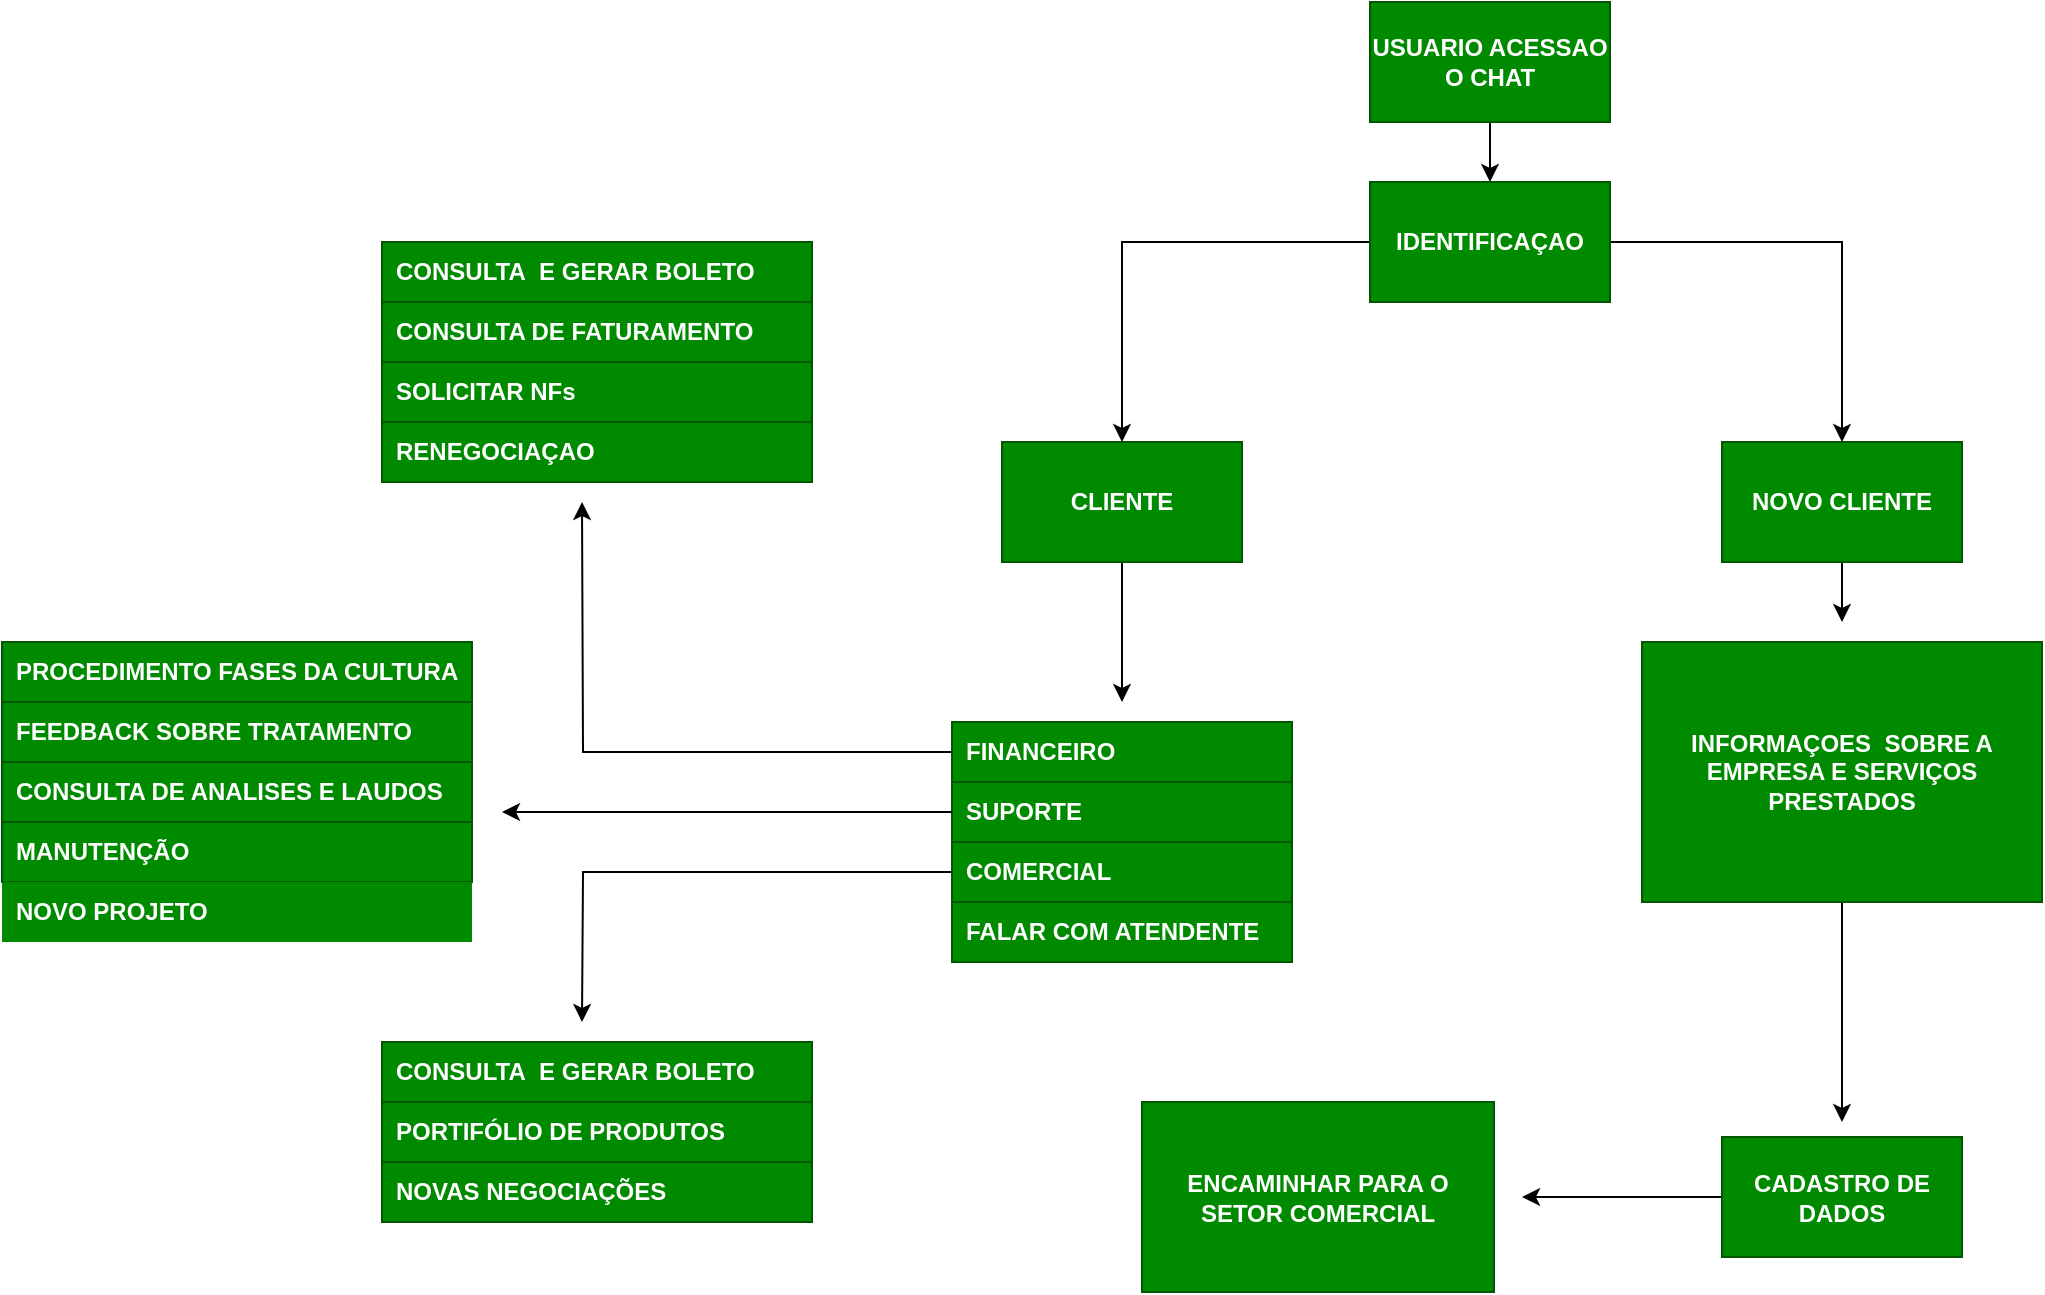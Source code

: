 <mxfile version="24.8.0">
  <diagram name="Página-1" id="OG0YQX7MiFhudg68uAaz">
    <mxGraphModel dx="2659" dy="780" grid="1" gridSize="10" guides="1" tooltips="1" connect="1" arrows="1" fold="1" page="1" pageScale="1" pageWidth="827" pageHeight="1169" math="0" shadow="0">
      <root>
        <mxCell id="0" />
        <mxCell id="1" parent="0" />
        <mxCell id="a1HbDaqU0d2U6ycPriEB-9" style="edgeStyle=orthogonalEdgeStyle;rounded=0;orthogonalLoop=1;jettySize=auto;html=1;entryX=0.5;entryY=0;entryDx=0;entryDy=0;" edge="1" parent="1" source="a1HbDaqU0d2U6ycPriEB-2" target="a1HbDaqU0d2U6ycPriEB-7">
          <mxGeometry relative="1" as="geometry" />
        </mxCell>
        <mxCell id="a1HbDaqU0d2U6ycPriEB-2" value="&lt;b&gt;USUARIO ACESSAO O CHAT&lt;/b&gt;" style="rounded=0;whiteSpace=wrap;html=1;fillColor=#008a00;strokeColor=#005700;fontColor=#ffffff;" vertex="1" parent="1">
          <mxGeometry x="354" width="120" height="60" as="geometry" />
        </mxCell>
        <mxCell id="a1HbDaqU0d2U6ycPriEB-22" style="edgeStyle=orthogonalEdgeStyle;rounded=0;orthogonalLoop=1;jettySize=auto;html=1;exitX=0.5;exitY=1;exitDx=0;exitDy=0;" edge="1" parent="1" source="a1HbDaqU0d2U6ycPriEB-3">
          <mxGeometry relative="1" as="geometry">
            <mxPoint x="230" y="350" as="targetPoint" />
          </mxGeometry>
        </mxCell>
        <mxCell id="a1HbDaqU0d2U6ycPriEB-3" value="&lt;b&gt;CLIENTE&lt;/b&gt;" style="rounded=0;whiteSpace=wrap;html=1;fillColor=#008a00;fontColor=#ffffff;strokeColor=#005700;" vertex="1" parent="1">
          <mxGeometry x="170" y="220" width="120" height="60" as="geometry" />
        </mxCell>
        <mxCell id="a1HbDaqU0d2U6ycPriEB-56" style="edgeStyle=orthogonalEdgeStyle;rounded=0;orthogonalLoop=1;jettySize=auto;html=1;" edge="1" parent="1" source="a1HbDaqU0d2U6ycPriEB-6">
          <mxGeometry relative="1" as="geometry">
            <mxPoint x="590" y="310" as="targetPoint" />
          </mxGeometry>
        </mxCell>
        <mxCell id="a1HbDaqU0d2U6ycPriEB-6" value="NOVO CLIENTE" style="rounded=0;whiteSpace=wrap;html=1;fillColor=#008a00;fontColor=#ffffff;strokeColor=#005700;fontStyle=1" vertex="1" parent="1">
          <mxGeometry x="530" y="220" width="120" height="60" as="geometry" />
        </mxCell>
        <mxCell id="a1HbDaqU0d2U6ycPriEB-10" style="edgeStyle=orthogonalEdgeStyle;rounded=0;orthogonalLoop=1;jettySize=auto;html=1;entryX=0.5;entryY=0;entryDx=0;entryDy=0;" edge="1" parent="1" source="a1HbDaqU0d2U6ycPriEB-7" target="a1HbDaqU0d2U6ycPriEB-3">
          <mxGeometry relative="1" as="geometry" />
        </mxCell>
        <mxCell id="a1HbDaqU0d2U6ycPriEB-11" style="edgeStyle=orthogonalEdgeStyle;rounded=0;orthogonalLoop=1;jettySize=auto;html=1;entryX=0.5;entryY=0;entryDx=0;entryDy=0;" edge="1" parent="1" source="a1HbDaqU0d2U6ycPriEB-7" target="a1HbDaqU0d2U6ycPriEB-6">
          <mxGeometry relative="1" as="geometry" />
        </mxCell>
        <mxCell id="a1HbDaqU0d2U6ycPriEB-7" value="&lt;b&gt;IDENTIFICAÇAO&lt;/b&gt;" style="rounded=0;whiteSpace=wrap;html=1;fillColor=#008a00;fontColor=#ffffff;strokeColor=#005700;" vertex="1" parent="1">
          <mxGeometry x="354" y="90" width="120" height="60" as="geometry" />
        </mxCell>
        <mxCell id="a1HbDaqU0d2U6ycPriEB-12" value="" style="shape=table;startSize=0;container=1;collapsible=0;childLayout=tableLayout;fontSize=11;fillColor=#008a00;strokeColor=#005700;fontColor=#FFFFFF;fontStyle=1" vertex="1" parent="1">
          <mxGeometry x="145" y="360" width="170" height="120" as="geometry" />
        </mxCell>
        <mxCell id="a1HbDaqU0d2U6ycPriEB-13" value="" style="shape=tableRow;horizontal=0;startSize=0;swimlaneHead=0;swimlaneBody=0;strokeColor=inherit;top=0;left=0;bottom=0;right=0;collapsible=0;dropTarget=0;fillColor=none;points=[[0,0.5],[1,0.5]];portConstraint=eastwest;fontSize=16;" vertex="1" parent="a1HbDaqU0d2U6ycPriEB-12">
          <mxGeometry width="170" height="30" as="geometry" />
        </mxCell>
        <mxCell id="a1HbDaqU0d2U6ycPriEB-14" value="FINANCEIRO" style="shape=partialRectangle;html=1;whiteSpace=wrap;connectable=0;strokeColor=inherit;overflow=hidden;fillColor=none;top=0;left=0;bottom=0;right=0;pointerEvents=1;fontSize=12;align=left;spacingLeft=5;fontStyle=1;fontColor=#FFFFFF;" vertex="1" parent="a1HbDaqU0d2U6ycPriEB-13">
          <mxGeometry width="170" height="30" as="geometry">
            <mxRectangle width="170" height="30" as="alternateBounds" />
          </mxGeometry>
        </mxCell>
        <mxCell id="a1HbDaqU0d2U6ycPriEB-15" value="" style="shape=tableRow;horizontal=0;startSize=0;swimlaneHead=0;swimlaneBody=0;strokeColor=inherit;top=0;left=0;bottom=0;right=0;collapsible=0;dropTarget=0;fillColor=none;points=[[0,0.5],[1,0.5]];portConstraint=eastwest;fontSize=16;" vertex="1" parent="a1HbDaqU0d2U6ycPriEB-12">
          <mxGeometry y="30" width="170" height="30" as="geometry" />
        </mxCell>
        <mxCell id="a1HbDaqU0d2U6ycPriEB-16" value="&lt;font color=&quot;#ffffff&quot;&gt;&lt;b&gt;SUPORTE&lt;/b&gt;&lt;/font&gt;" style="shape=partialRectangle;html=1;whiteSpace=wrap;connectable=0;strokeColor=inherit;overflow=hidden;fillColor=none;top=0;left=0;bottom=0;right=0;pointerEvents=1;fontSize=12;align=left;spacingLeft=5;" vertex="1" parent="a1HbDaqU0d2U6ycPriEB-15">
          <mxGeometry width="170" height="30" as="geometry">
            <mxRectangle width="170" height="30" as="alternateBounds" />
          </mxGeometry>
        </mxCell>
        <mxCell id="a1HbDaqU0d2U6ycPriEB-17" value="" style="shape=tableRow;horizontal=0;startSize=0;swimlaneHead=0;swimlaneBody=0;strokeColor=inherit;top=0;left=0;bottom=0;right=0;collapsible=0;dropTarget=0;fillColor=none;points=[[0,0.5],[1,0.5]];portConstraint=eastwest;fontSize=16;" vertex="1" parent="a1HbDaqU0d2U6ycPriEB-12">
          <mxGeometry y="60" width="170" height="30" as="geometry" />
        </mxCell>
        <mxCell id="a1HbDaqU0d2U6ycPriEB-18" value="&lt;b&gt;&lt;font color=&quot;#ffffff&quot;&gt;COMERCIAL&lt;/font&gt;&lt;/b&gt;" style="shape=partialRectangle;html=1;whiteSpace=wrap;connectable=0;strokeColor=inherit;overflow=hidden;fillColor=none;top=0;left=0;bottom=0;right=0;pointerEvents=1;fontSize=12;align=left;spacingLeft=5;" vertex="1" parent="a1HbDaqU0d2U6ycPriEB-17">
          <mxGeometry width="170" height="30" as="geometry">
            <mxRectangle width="170" height="30" as="alternateBounds" />
          </mxGeometry>
        </mxCell>
        <mxCell id="a1HbDaqU0d2U6ycPriEB-19" style="shape=tableRow;horizontal=0;startSize=0;swimlaneHead=0;swimlaneBody=0;strokeColor=inherit;top=0;left=0;bottom=0;right=0;collapsible=0;dropTarget=0;fillColor=none;points=[[0,0.5],[1,0.5]];portConstraint=eastwest;fontSize=16;" vertex="1" parent="a1HbDaqU0d2U6ycPriEB-12">
          <mxGeometry y="90" width="170" height="30" as="geometry" />
        </mxCell>
        <mxCell id="a1HbDaqU0d2U6ycPriEB-20" value="&lt;b&gt;&lt;font color=&quot;#ffffff&quot;&gt;FALAR COM ATENDENTE&lt;/font&gt;&lt;/b&gt;" style="shape=partialRectangle;html=1;whiteSpace=wrap;connectable=0;strokeColor=inherit;overflow=hidden;fillColor=none;top=0;left=0;bottom=0;right=0;pointerEvents=1;fontSize=12;align=left;spacingLeft=5;" vertex="1" parent="a1HbDaqU0d2U6ycPriEB-19">
          <mxGeometry width="170" height="30" as="geometry">
            <mxRectangle width="170" height="30" as="alternateBounds" />
          </mxGeometry>
        </mxCell>
        <mxCell id="a1HbDaqU0d2U6ycPriEB-23" value="" style="shape=table;startSize=0;container=1;collapsible=0;childLayout=tableLayout;fontSize=11;fillColor=#008a00;strokeColor=#005700;fontColor=#ffffff;" vertex="1" parent="1">
          <mxGeometry x="-140" y="120" width="215" height="120" as="geometry" />
        </mxCell>
        <mxCell id="a1HbDaqU0d2U6ycPriEB-24" value="" style="shape=tableRow;horizontal=0;startSize=0;swimlaneHead=0;swimlaneBody=0;strokeColor=inherit;top=0;left=0;bottom=0;right=0;collapsible=0;dropTarget=0;fillColor=none;points=[[0,0.5],[1,0.5]];portConstraint=eastwest;fontSize=16;" vertex="1" parent="a1HbDaqU0d2U6ycPriEB-23">
          <mxGeometry width="215" height="30" as="geometry" />
        </mxCell>
        <mxCell id="a1HbDaqU0d2U6ycPriEB-25" value="&lt;b&gt;&lt;font color=&quot;#ffffff&quot;&gt;CONSULTA&amp;nbsp; E GERAR BOLETO&lt;/font&gt;&lt;/b&gt;" style="shape=partialRectangle;html=1;whiteSpace=wrap;connectable=0;strokeColor=inherit;overflow=hidden;fillColor=none;top=0;left=0;bottom=0;right=0;pointerEvents=1;fontSize=12;align=left;spacingLeft=5;" vertex="1" parent="a1HbDaqU0d2U6ycPriEB-24">
          <mxGeometry width="215" height="30" as="geometry">
            <mxRectangle width="215" height="30" as="alternateBounds" />
          </mxGeometry>
        </mxCell>
        <mxCell id="a1HbDaqU0d2U6ycPriEB-26" value="" style="shape=tableRow;horizontal=0;startSize=0;swimlaneHead=0;swimlaneBody=0;strokeColor=inherit;top=0;left=0;bottom=0;right=0;collapsible=0;dropTarget=0;fillColor=none;points=[[0,0.5],[1,0.5]];portConstraint=eastwest;fontSize=16;" vertex="1" parent="a1HbDaqU0d2U6ycPriEB-23">
          <mxGeometry y="30" width="215" height="30" as="geometry" />
        </mxCell>
        <mxCell id="a1HbDaqU0d2U6ycPriEB-27" value="&lt;b&gt;&lt;font color=&quot;#ffffff&quot;&gt;CONSULTA DE FATURAMENTO&lt;/font&gt;&lt;/b&gt;" style="shape=partialRectangle;html=1;whiteSpace=wrap;connectable=0;strokeColor=inherit;overflow=hidden;fillColor=none;top=0;left=0;bottom=0;right=0;pointerEvents=1;fontSize=12;align=left;spacingLeft=5;" vertex="1" parent="a1HbDaqU0d2U6ycPriEB-26">
          <mxGeometry width="215" height="30" as="geometry">
            <mxRectangle width="215" height="30" as="alternateBounds" />
          </mxGeometry>
        </mxCell>
        <mxCell id="a1HbDaqU0d2U6ycPriEB-28" value="" style="shape=tableRow;horizontal=0;startSize=0;swimlaneHead=0;swimlaneBody=0;strokeColor=inherit;top=0;left=0;bottom=0;right=0;collapsible=0;dropTarget=0;fillColor=none;points=[[0,0.5],[1,0.5]];portConstraint=eastwest;fontSize=16;" vertex="1" parent="a1HbDaqU0d2U6ycPriEB-23">
          <mxGeometry y="60" width="215" height="30" as="geometry" />
        </mxCell>
        <mxCell id="a1HbDaqU0d2U6ycPriEB-29" value="&lt;font color=&quot;#ffffff&quot;&gt;&lt;b&gt;SOLICITAR NFs&lt;/b&gt;&lt;/font&gt;" style="shape=partialRectangle;html=1;whiteSpace=wrap;connectable=0;strokeColor=inherit;overflow=hidden;fillColor=none;top=0;left=0;bottom=0;right=0;pointerEvents=1;fontSize=12;align=left;spacingLeft=5;" vertex="1" parent="a1HbDaqU0d2U6ycPriEB-28">
          <mxGeometry width="215" height="30" as="geometry">
            <mxRectangle width="215" height="30" as="alternateBounds" />
          </mxGeometry>
        </mxCell>
        <mxCell id="a1HbDaqU0d2U6ycPriEB-30" style="shape=tableRow;horizontal=0;startSize=0;swimlaneHead=0;swimlaneBody=0;strokeColor=inherit;top=0;left=0;bottom=0;right=0;collapsible=0;dropTarget=0;fillColor=none;points=[[0,0.5],[1,0.5]];portConstraint=eastwest;fontSize=16;" vertex="1" parent="a1HbDaqU0d2U6ycPriEB-23">
          <mxGeometry y="90" width="215" height="30" as="geometry" />
        </mxCell>
        <mxCell id="a1HbDaqU0d2U6ycPriEB-31" value="&lt;font color=&quot;#ffffff&quot;&gt;&lt;b&gt;RENEGOCIAÇAO&lt;/b&gt;&lt;/font&gt;" style="shape=partialRectangle;html=1;whiteSpace=wrap;connectable=0;strokeColor=inherit;overflow=hidden;fillColor=none;top=0;left=0;bottom=0;right=0;pointerEvents=1;fontSize=12;align=left;spacingLeft=5;" vertex="1" parent="a1HbDaqU0d2U6ycPriEB-30">
          <mxGeometry width="215" height="30" as="geometry">
            <mxRectangle width="215" height="30" as="alternateBounds" />
          </mxGeometry>
        </mxCell>
        <mxCell id="a1HbDaqU0d2U6ycPriEB-32" style="edgeStyle=orthogonalEdgeStyle;rounded=0;orthogonalLoop=1;jettySize=auto;html=1;" edge="1" parent="1" source="a1HbDaqU0d2U6ycPriEB-13">
          <mxGeometry relative="1" as="geometry">
            <mxPoint x="-40" y="250" as="targetPoint" />
          </mxGeometry>
        </mxCell>
        <mxCell id="a1HbDaqU0d2U6ycPriEB-34" value="" style="shape=table;startSize=0;container=1;collapsible=0;childLayout=tableLayout;fontSize=11;fillColor=#008a00;strokeColor=#005700;fontColor=#ffffff;" vertex="1" parent="1">
          <mxGeometry x="-330" y="320" width="235" height="120" as="geometry" />
        </mxCell>
        <mxCell id="a1HbDaqU0d2U6ycPriEB-35" value="" style="shape=tableRow;horizontal=0;startSize=0;swimlaneHead=0;swimlaneBody=0;strokeColor=inherit;top=0;left=0;bottom=0;right=0;collapsible=0;dropTarget=0;fillColor=none;points=[[0,0.5],[1,0.5]];portConstraint=eastwest;fontSize=16;" vertex="1" parent="a1HbDaqU0d2U6ycPriEB-34">
          <mxGeometry width="235" height="30" as="geometry" />
        </mxCell>
        <mxCell id="a1HbDaqU0d2U6ycPriEB-36" value="&lt;b&gt;&lt;font color=&quot;#ffffff&quot;&gt;PROCEDIMENTO FASES DA CULTURA&lt;/font&gt;&lt;/b&gt;" style="shape=partialRectangle;html=1;whiteSpace=wrap;connectable=0;strokeColor=inherit;overflow=hidden;fillColor=none;top=0;left=0;bottom=0;right=0;pointerEvents=1;fontSize=12;align=left;spacingLeft=5;" vertex="1" parent="a1HbDaqU0d2U6ycPriEB-35">
          <mxGeometry width="235" height="30" as="geometry">
            <mxRectangle width="235" height="30" as="alternateBounds" />
          </mxGeometry>
        </mxCell>
        <mxCell id="a1HbDaqU0d2U6ycPriEB-37" value="" style="shape=tableRow;horizontal=0;startSize=0;swimlaneHead=0;swimlaneBody=0;strokeColor=inherit;top=0;left=0;bottom=0;right=0;collapsible=0;dropTarget=0;fillColor=none;points=[[0,0.5],[1,0.5]];portConstraint=eastwest;fontSize=16;" vertex="1" parent="a1HbDaqU0d2U6ycPriEB-34">
          <mxGeometry y="30" width="235" height="30" as="geometry" />
        </mxCell>
        <mxCell id="a1HbDaqU0d2U6ycPriEB-38" value="&lt;b&gt;&lt;font color=&quot;#ffffff&quot;&gt;FEEDBACK SOBRE TRATAMENTO&lt;/font&gt;&lt;/b&gt;" style="shape=partialRectangle;html=1;whiteSpace=wrap;connectable=0;strokeColor=inherit;overflow=hidden;fillColor=none;top=0;left=0;bottom=0;right=0;pointerEvents=1;fontSize=12;align=left;spacingLeft=5;" vertex="1" parent="a1HbDaqU0d2U6ycPriEB-37">
          <mxGeometry width="235" height="30" as="geometry">
            <mxRectangle width="235" height="30" as="alternateBounds" />
          </mxGeometry>
        </mxCell>
        <mxCell id="a1HbDaqU0d2U6ycPriEB-39" value="" style="shape=tableRow;horizontal=0;startSize=0;swimlaneHead=0;swimlaneBody=0;strokeColor=inherit;top=0;left=0;bottom=0;right=0;collapsible=0;dropTarget=0;fillColor=none;points=[[0,0.5],[1,0.5]];portConstraint=eastwest;fontSize=16;" vertex="1" parent="a1HbDaqU0d2U6ycPriEB-34">
          <mxGeometry y="60" width="235" height="30" as="geometry" />
        </mxCell>
        <mxCell id="a1HbDaqU0d2U6ycPriEB-40" value="&lt;font color=&quot;#ffffff&quot;&gt;&lt;b&gt;CONSULTA DE ANALISES E LAUDOS&lt;/b&gt;&lt;/font&gt;" style="shape=partialRectangle;html=1;whiteSpace=wrap;connectable=0;strokeColor=inherit;overflow=hidden;fillColor=none;top=0;left=0;bottom=0;right=0;pointerEvents=1;fontSize=12;align=left;spacingLeft=5;" vertex="1" parent="a1HbDaqU0d2U6ycPriEB-39">
          <mxGeometry width="235" height="30" as="geometry">
            <mxRectangle width="235" height="30" as="alternateBounds" />
          </mxGeometry>
        </mxCell>
        <mxCell id="a1HbDaqU0d2U6ycPriEB-41" style="shape=tableRow;horizontal=0;startSize=0;swimlaneHead=0;swimlaneBody=0;strokeColor=inherit;top=0;left=0;bottom=0;right=0;collapsible=0;dropTarget=0;fillColor=none;points=[[0,0.5],[1,0.5]];portConstraint=eastwest;fontSize=16;" vertex="1" parent="a1HbDaqU0d2U6ycPriEB-34">
          <mxGeometry y="90" width="235" height="30" as="geometry" />
        </mxCell>
        <mxCell id="a1HbDaqU0d2U6ycPriEB-42" value="&lt;font color=&quot;#ffffff&quot;&gt;&lt;b&gt;MANUTENÇÃO&lt;/b&gt;&lt;/font&gt;" style="shape=partialRectangle;html=1;whiteSpace=wrap;connectable=0;strokeColor=inherit;overflow=hidden;fillColor=none;top=0;left=0;bottom=0;right=0;pointerEvents=1;fontSize=12;align=left;spacingLeft=5;" vertex="1" parent="a1HbDaqU0d2U6ycPriEB-41">
          <mxGeometry width="235" height="30" as="geometry">
            <mxRectangle width="235" height="30" as="alternateBounds" />
          </mxGeometry>
        </mxCell>
        <mxCell id="a1HbDaqU0d2U6ycPriEB-43" value="&lt;font color=&quot;#ffffff&quot;&gt;&lt;b&gt;NOVO PROJETO&lt;/b&gt;&lt;/font&gt;" style="shape=partialRectangle;html=1;whiteSpace=wrap;connectable=0;strokeColor=#005700;overflow=hidden;fillColor=#008a00;top=0;left=0;bottom=0;right=0;pointerEvents=1;fontSize=12;align=left;spacingLeft=5;fontColor=#ffffff;" vertex="1" parent="1">
          <mxGeometry x="-330" y="440" width="235" height="30" as="geometry">
            <mxRectangle width="235" height="30" as="alternateBounds" />
          </mxGeometry>
        </mxCell>
        <mxCell id="a1HbDaqU0d2U6ycPriEB-44" style="edgeStyle=orthogonalEdgeStyle;rounded=0;orthogonalLoop=1;jettySize=auto;html=1;" edge="1" parent="1" source="a1HbDaqU0d2U6ycPriEB-15">
          <mxGeometry relative="1" as="geometry">
            <mxPoint x="-80" y="405" as="targetPoint" />
          </mxGeometry>
        </mxCell>
        <mxCell id="a1HbDaqU0d2U6ycPriEB-45" value="" style="shape=table;startSize=0;container=1;collapsible=0;childLayout=tableLayout;fontSize=11;fillColor=#008a00;strokeColor=#005700;fontColor=#ffffff;" vertex="1" parent="1">
          <mxGeometry x="-140" y="520" width="215" height="90" as="geometry" />
        </mxCell>
        <mxCell id="a1HbDaqU0d2U6ycPriEB-46" value="" style="shape=tableRow;horizontal=0;startSize=0;swimlaneHead=0;swimlaneBody=0;strokeColor=inherit;top=0;left=0;bottom=0;right=0;collapsible=0;dropTarget=0;fillColor=none;points=[[0,0.5],[1,0.5]];portConstraint=eastwest;fontSize=16;" vertex="1" parent="a1HbDaqU0d2U6ycPriEB-45">
          <mxGeometry width="215" height="30" as="geometry" />
        </mxCell>
        <mxCell id="a1HbDaqU0d2U6ycPriEB-47" value="&lt;b&gt;&lt;font color=&quot;#ffffff&quot;&gt;CONSULTA&amp;nbsp; E GERAR BOLETO&lt;/font&gt;&lt;/b&gt;" style="shape=partialRectangle;html=1;whiteSpace=wrap;connectable=0;strokeColor=inherit;overflow=hidden;fillColor=none;top=0;left=0;bottom=0;right=0;pointerEvents=1;fontSize=12;align=left;spacingLeft=5;" vertex="1" parent="a1HbDaqU0d2U6ycPriEB-46">
          <mxGeometry width="215" height="30" as="geometry">
            <mxRectangle width="215" height="30" as="alternateBounds" />
          </mxGeometry>
        </mxCell>
        <mxCell id="a1HbDaqU0d2U6ycPriEB-48" value="" style="shape=tableRow;horizontal=0;startSize=0;swimlaneHead=0;swimlaneBody=0;strokeColor=inherit;top=0;left=0;bottom=0;right=0;collapsible=0;dropTarget=0;fillColor=none;points=[[0,0.5],[1,0.5]];portConstraint=eastwest;fontSize=16;" vertex="1" parent="a1HbDaqU0d2U6ycPriEB-45">
          <mxGeometry y="30" width="215" height="30" as="geometry" />
        </mxCell>
        <mxCell id="a1HbDaqU0d2U6ycPriEB-49" value="&lt;b&gt;&lt;font color=&quot;#ffffff&quot;&gt;PORTIFÓLIO DE PRODUTOS&lt;/font&gt;&lt;/b&gt;" style="shape=partialRectangle;html=1;whiteSpace=wrap;connectable=0;strokeColor=inherit;overflow=hidden;fillColor=none;top=0;left=0;bottom=0;right=0;pointerEvents=1;fontSize=12;align=left;spacingLeft=5;" vertex="1" parent="a1HbDaqU0d2U6ycPriEB-48">
          <mxGeometry width="215" height="30" as="geometry">
            <mxRectangle width="215" height="30" as="alternateBounds" />
          </mxGeometry>
        </mxCell>
        <mxCell id="a1HbDaqU0d2U6ycPriEB-50" value="" style="shape=tableRow;horizontal=0;startSize=0;swimlaneHead=0;swimlaneBody=0;strokeColor=inherit;top=0;left=0;bottom=0;right=0;collapsible=0;dropTarget=0;fillColor=none;points=[[0,0.5],[1,0.5]];portConstraint=eastwest;fontSize=16;" vertex="1" parent="a1HbDaqU0d2U6ycPriEB-45">
          <mxGeometry y="60" width="215" height="30" as="geometry" />
        </mxCell>
        <mxCell id="a1HbDaqU0d2U6ycPriEB-51" value="&lt;font color=&quot;#ffffff&quot;&gt;&lt;b&gt;NOVAS NEGOCIAÇÕES&lt;/b&gt;&lt;/font&gt;" style="shape=partialRectangle;html=1;whiteSpace=wrap;connectable=0;strokeColor=inherit;overflow=hidden;fillColor=none;top=0;left=0;bottom=0;right=0;pointerEvents=1;fontSize=12;align=left;spacingLeft=5;" vertex="1" parent="a1HbDaqU0d2U6ycPriEB-50">
          <mxGeometry width="215" height="30" as="geometry">
            <mxRectangle width="215" height="30" as="alternateBounds" />
          </mxGeometry>
        </mxCell>
        <mxCell id="a1HbDaqU0d2U6ycPriEB-54" style="edgeStyle=orthogonalEdgeStyle;rounded=0;orthogonalLoop=1;jettySize=auto;html=1;" edge="1" parent="1" source="a1HbDaqU0d2U6ycPriEB-17">
          <mxGeometry relative="1" as="geometry">
            <mxPoint x="-40" y="510" as="targetPoint" />
          </mxGeometry>
        </mxCell>
        <mxCell id="a1HbDaqU0d2U6ycPriEB-58" style="edgeStyle=orthogonalEdgeStyle;rounded=0;orthogonalLoop=1;jettySize=auto;html=1;" edge="1" parent="1" source="a1HbDaqU0d2U6ycPriEB-55">
          <mxGeometry relative="1" as="geometry">
            <mxPoint x="590" y="560" as="targetPoint" />
          </mxGeometry>
        </mxCell>
        <mxCell id="a1HbDaqU0d2U6ycPriEB-55" value="INFORMAÇOES&amp;nbsp; SOBRE A EMPRESA E SERVIÇOS PRESTADOS" style="rounded=0;whiteSpace=wrap;html=1;fillColor=#008a00;fontColor=#ffffff;strokeColor=#005700;fontStyle=1" vertex="1" parent="1">
          <mxGeometry x="490" y="320" width="200" height="130" as="geometry" />
        </mxCell>
        <mxCell id="a1HbDaqU0d2U6ycPriEB-62" style="edgeStyle=orthogonalEdgeStyle;rounded=0;orthogonalLoop=1;jettySize=auto;html=1;" edge="1" parent="1" source="a1HbDaqU0d2U6ycPriEB-57">
          <mxGeometry relative="1" as="geometry">
            <mxPoint x="430" y="597.5" as="targetPoint" />
          </mxGeometry>
        </mxCell>
        <mxCell id="a1HbDaqU0d2U6ycPriEB-57" value="CADASTRO DE DADOS" style="rounded=0;whiteSpace=wrap;html=1;fontStyle=1;fillColor=#008a00;fontColor=#ffffff;strokeColor=#005700;" vertex="1" parent="1">
          <mxGeometry x="530" y="567.5" width="120" height="60" as="geometry" />
        </mxCell>
        <mxCell id="a1HbDaqU0d2U6ycPriEB-59" value="ENCAMINHAR PARA O SETOR COMERCIAL" style="rounded=0;whiteSpace=wrap;html=1;fillColor=#008a00;fontColor=#ffffff;strokeColor=#005700;fontStyle=1" vertex="1" parent="1">
          <mxGeometry x="240" y="550" width="176" height="95" as="geometry" />
        </mxCell>
      </root>
    </mxGraphModel>
  </diagram>
</mxfile>
